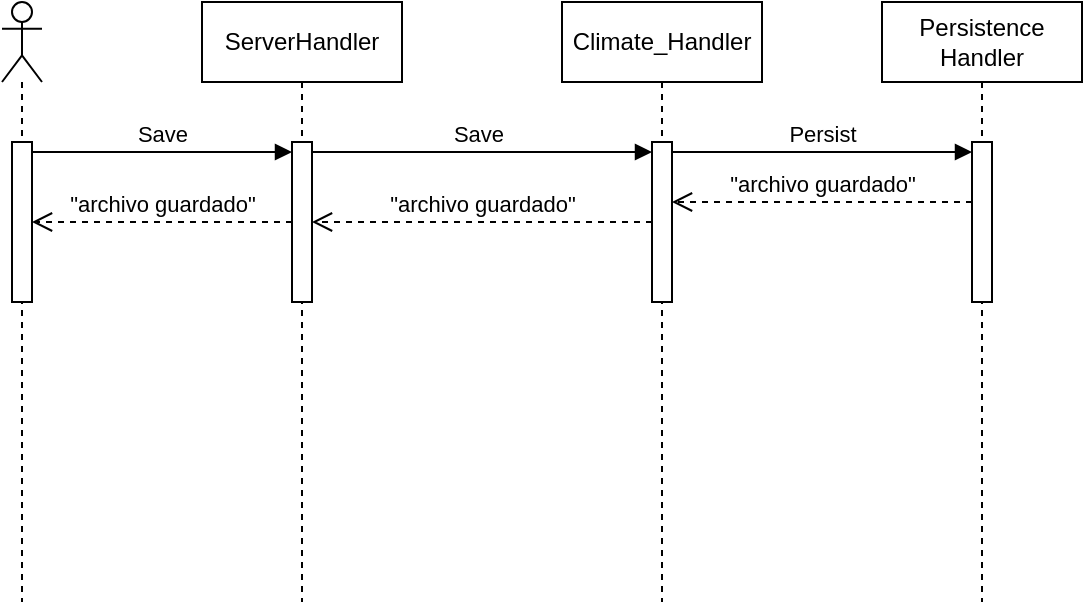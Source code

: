 <mxfile>
    <diagram id="-AWkXSgAsa8fA7hqHBFB" name="Page-1">
        <mxGraphModel dx="797" dy="407" grid="1" gridSize="10" guides="1" tooltips="1" connect="1" arrows="1" fold="1" page="1" pageScale="1" pageWidth="850" pageHeight="1100" math="0" shadow="0">
            <root>
                <mxCell id="0"/>
                <mxCell id="1" parent="0"/>
                <mxCell id="4" value="Climate_Handler" style="shape=umlLifeline;perimeter=lifelinePerimeter;whiteSpace=wrap;html=1;container=1;dropTarget=0;collapsible=0;recursiveResize=0;outlineConnect=0;portConstraint=eastwest;newEdgeStyle={&quot;curved&quot;:0,&quot;rounded&quot;:0};" parent="1" vertex="1">
                    <mxGeometry x="320" y="40" width="100" height="300" as="geometry"/>
                </mxCell>
                <mxCell id="5" value="" style="html=1;points=[[0,0,0,0,5],[0,1,0,0,-5],[1,0,0,0,5],[1,1,0,0,-5]];perimeter=orthogonalPerimeter;outlineConnect=0;targetShapes=umlLifeline;portConstraint=eastwest;newEdgeStyle={&quot;curved&quot;:0,&quot;rounded&quot;:0};" parent="4" vertex="1">
                    <mxGeometry x="45" y="70" width="10" height="80" as="geometry"/>
                </mxCell>
                <mxCell id="6" value="Save" style="html=1;verticalAlign=bottom;endArrow=block;curved=0;rounded=0;entryX=0;entryY=0;entryDx=0;entryDy=5;entryPerimeter=0;" parent="1" source="21" target="5" edge="1">
                    <mxGeometry width="80" relative="1" as="geometry">
                        <mxPoint x="225" y="115" as="sourcePoint"/>
                        <mxPoint x="369.5" y="120" as="targetPoint"/>
                    </mxGeometry>
                </mxCell>
                <mxCell id="9" value="Persist" style="html=1;verticalAlign=bottom;endArrow=block;curved=0;rounded=0;exitX=1;exitY=0;exitDx=0;exitDy=5;exitPerimeter=0;entryX=0;entryY=0;entryDx=0;entryDy=5;entryPerimeter=0;" parent="1" source="5" target="8" edge="1">
                    <mxGeometry width="80" relative="1" as="geometry">
                        <mxPoint x="490" y="220" as="sourcePoint"/>
                        <mxPoint x="570" y="220" as="targetPoint"/>
                    </mxGeometry>
                </mxCell>
                <mxCell id="10" value="&quot;archivo guardado&quot;" style="html=1;verticalAlign=bottom;endArrow=open;dashed=1;endSize=8;curved=0;rounded=0;entryX=1;entryY=1;entryDx=0;entryDy=-5;entryPerimeter=0;" parent="1" source="8" edge="1">
                    <mxGeometry relative="1" as="geometry">
                        <mxPoint x="525" y="140" as="sourcePoint"/>
                        <mxPoint x="375" y="140" as="targetPoint"/>
                        <Array as="points"/>
                    </mxGeometry>
                </mxCell>
                <mxCell id="12" value="Persistence&lt;div&gt;Handler&lt;/div&gt;" style="shape=umlLifeline;perimeter=lifelinePerimeter;whiteSpace=wrap;html=1;container=1;dropTarget=0;collapsible=0;recursiveResize=0;outlineConnect=0;portConstraint=eastwest;newEdgeStyle={&quot;curved&quot;:0,&quot;rounded&quot;:0};" parent="1" vertex="1">
                    <mxGeometry x="480" y="40" width="100" height="300" as="geometry"/>
                </mxCell>
                <mxCell id="8" value="" style="html=1;points=[[0,0,0,0,5],[0,1,0,0,-5],[1,0,0,0,5],[1,1,0,0,-5]];perimeter=orthogonalPerimeter;outlineConnect=0;targetShapes=umlLifeline;portConstraint=eastwest;newEdgeStyle={&quot;curved&quot;:0,&quot;rounded&quot;:0};" parent="12" vertex="1">
                    <mxGeometry x="45" y="70" width="10" height="80" as="geometry"/>
                </mxCell>
                <mxCell id="21" value="ServerHandler" style="shape=umlLifeline;perimeter=lifelinePerimeter;whiteSpace=wrap;html=1;container=1;dropTarget=0;collapsible=0;recursiveResize=0;outlineConnect=0;portConstraint=eastwest;newEdgeStyle={&quot;curved&quot;:0,&quot;rounded&quot;:0};" vertex="1" parent="1">
                    <mxGeometry x="140" y="40" width="100" height="300" as="geometry"/>
                </mxCell>
                <mxCell id="25" value="" style="html=1;points=[[0,0,0,0,5],[0,1,0,0,-5],[1,0,0,0,5],[1,1,0,0,-5]];perimeter=orthogonalPerimeter;outlineConnect=0;targetShapes=umlLifeline;portConstraint=eastwest;newEdgeStyle={&quot;curved&quot;:0,&quot;rounded&quot;:0};" vertex="1" parent="21">
                    <mxGeometry x="45" y="70" width="10" height="80" as="geometry"/>
                </mxCell>
                <mxCell id="23" value="" style="shape=umlLifeline;perimeter=lifelinePerimeter;whiteSpace=wrap;html=1;container=1;dropTarget=0;collapsible=0;recursiveResize=0;outlineConnect=0;portConstraint=eastwest;newEdgeStyle={&quot;curved&quot;:0,&quot;rounded&quot;:0};participant=umlActor;" vertex="1" parent="1">
                    <mxGeometry x="40" y="40" width="20" height="300" as="geometry"/>
                </mxCell>
                <mxCell id="24" value="" style="html=1;points=[[0,0,0,0,5],[0,1,0,0,-5],[1,0,0,0,5],[1,1,0,0,-5]];perimeter=orthogonalPerimeter;outlineConnect=0;targetShapes=umlLifeline;portConstraint=eastwest;newEdgeStyle={&quot;curved&quot;:0,&quot;rounded&quot;:0};" vertex="1" parent="23">
                    <mxGeometry x="5" y="70" width="10" height="80" as="geometry"/>
                </mxCell>
                <mxCell id="26" value="Save" style="html=1;verticalAlign=bottom;endArrow=block;curved=0;rounded=0;exitX=1;exitY=0;exitDx=0;exitDy=5;exitPerimeter=0;entryX=0;entryY=0;entryDx=0;entryDy=5;entryPerimeter=0;" edge="1" parent="1" source="24" target="25">
                    <mxGeometry width="80" relative="1" as="geometry">
                        <mxPoint x="200" y="200" as="sourcePoint"/>
                        <mxPoint x="280" y="200" as="targetPoint"/>
                    </mxGeometry>
                </mxCell>
                <mxCell id="27" value="&quot;archivo guardado&quot;" style="html=1;verticalAlign=bottom;endArrow=open;dashed=1;endSize=8;curved=0;rounded=0;" edge="1" parent="1" source="5" target="25">
                    <mxGeometry relative="1" as="geometry">
                        <mxPoint x="365" y="140" as="sourcePoint"/>
                        <mxPoint x="210" y="140" as="targetPoint"/>
                        <Array as="points"/>
                    </mxGeometry>
                </mxCell>
                <mxCell id="28" value="&quot;archivo guardado&quot;" style="html=1;verticalAlign=bottom;endArrow=open;dashed=1;endSize=8;curved=0;rounded=0;" edge="1" parent="1" source="25" target="24">
                    <mxGeometry relative="1" as="geometry">
                        <mxPoint x="185" y="140" as="sourcePoint"/>
                        <mxPoint x="30" y="140" as="targetPoint"/>
                        <Array as="points"/>
                    </mxGeometry>
                </mxCell>
            </root>
        </mxGraphModel>
    </diagram>
</mxfile>